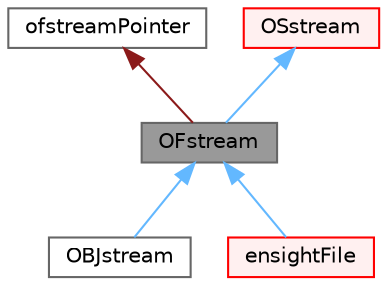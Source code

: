 digraph "OFstream"
{
 // LATEX_PDF_SIZE
  bgcolor="transparent";
  edge [fontname=Helvetica,fontsize=10,labelfontname=Helvetica,labelfontsize=10];
  node [fontname=Helvetica,fontsize=10,shape=box,height=0.2,width=0.4];
  Node1 [id="Node000001",label="OFstream",height=0.2,width=0.4,color="gray40", fillcolor="grey60", style="filled", fontcolor="black",tooltip="Output to file stream, using an OSstream."];
  Node2 -> Node1 [id="edge1_Node000001_Node000002",dir="back",color="firebrick4",style="solid",tooltip=" "];
  Node2 [id="Node000002",label="ofstreamPointer",height=0.2,width=0.4,color="gray40", fillcolor="white", style="filled",URL="$classFoam_1_1ofstreamPointer.html",tooltip="A wrapped std::ofstream with possible compression handling (ogzstream) that behaves much like a std::..."];
  Node3 -> Node1 [id="edge2_Node000001_Node000003",dir="back",color="steelblue1",style="solid",tooltip=" "];
  Node3 [id="Node000003",label="OSstream",height=0.2,width=0.4,color="red", fillcolor="#FFF0F0", style="filled",URL="$classFoam_1_1OSstream.html",tooltip="Generic output stream using a standard (STL) stream."];
  Node1 -> Node7 [id="edge3_Node000001_Node000007",dir="back",color="steelblue1",style="solid",tooltip=" "];
  Node7 [id="Node000007",label="OBJstream",height=0.2,width=0.4,color="gray40", fillcolor="white", style="filled",URL="$classFoam_1_1OBJstream.html",tooltip="An OFstream that keeps track of vertices and provides convenience output methods for OBJ files."];
  Node1 -> Node8 [id="edge4_Node000001_Node000008",dir="back",color="steelblue1",style="solid",tooltip=" "];
  Node8 [id="Node000008",label="ensightFile",height=0.2,width=0.4,color="red", fillcolor="#FFF0F0", style="filled",URL="$classFoam_1_1ensightFile.html",tooltip="Ensight output with specialized write() for strings, integers and floats. Correctly handles binary wr..."];
}

